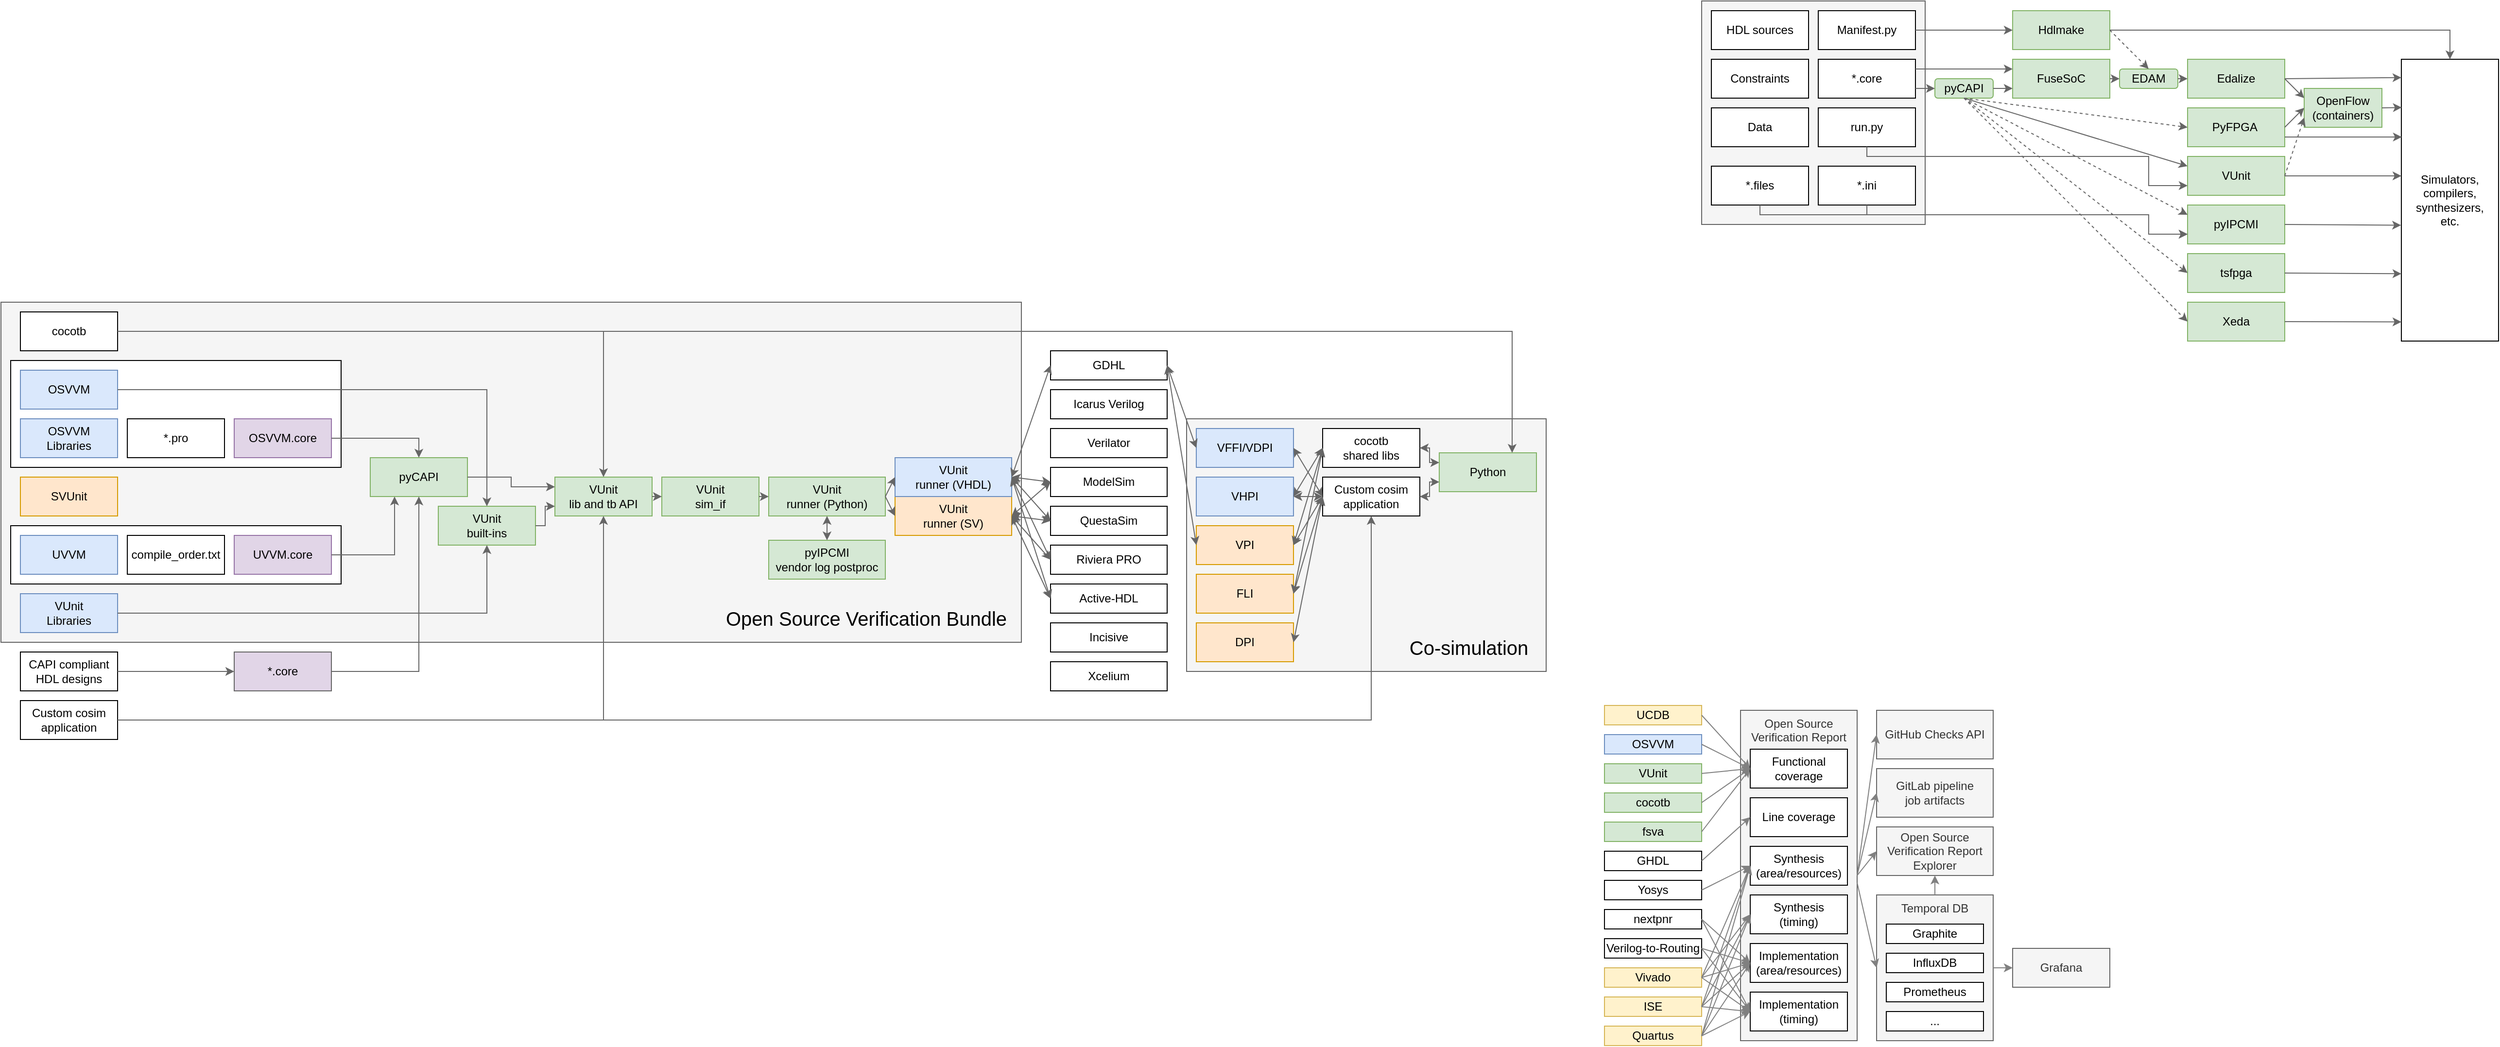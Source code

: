 <mxfile version="13.5.7" type="device"><diagram id="d2f9ASwEIC5TiRPAWjsF" name="Page-1"><mxGraphModel dx="3555" dy="2055" grid="1" gridSize="10" guides="1" tooltips="1" connect="1" arrows="1" fold="1" page="1" pageScale="1" pageWidth="3300" pageHeight="4681" math="0" shadow="0"><root><mxCell id="0"/><mxCell id="1" parent="0"/><mxCell id="IG0E6dByL6B1RZJMcGXC-5" value="" style="rounded=0;whiteSpace=wrap;html=1;fillColor=#f5f5f5;strokeColor=#666666;fontColor=#333333;" parent="1" vertex="1"><mxGeometry x="1710" y="470" width="370" height="260" as="geometry"/></mxCell><mxCell id="8mpmNhGysi4srLQqvKWt-3" value="" style="rounded=0;whiteSpace=wrap;html=1;fillColor=#f5f5f5;strokeColor=#666666;fontColor=#333333;" parent="1" vertex="1"><mxGeometry x="490" y="350" width="1050" height="350" as="geometry"/></mxCell><mxCell id="IG0E6dByL6B1RZJMcGXC-4" value="" style="rounded=0;whiteSpace=wrap;html=1;" parent="1" vertex="1"><mxGeometry x="500" y="580" width="340" height="60" as="geometry"/></mxCell><mxCell id="IG0E6dByL6B1RZJMcGXC-3" value="" style="rounded=0;whiteSpace=wrap;html=1;" parent="1" vertex="1"><mxGeometry x="500" y="410" width="340" height="110" as="geometry"/></mxCell><mxCell id="mtIA_DTUIuxuyC2sxOnX-15" value="" style="rounded=0;whiteSpace=wrap;html=1;fillColor=#f5f5f5;strokeColor=#666666;fontColor=#333333;" parent="1" vertex="1"><mxGeometry x="2240" y="40" width="230" height="230" as="geometry"/></mxCell><mxCell id="zlIwjg-5zXIZsDVePFxt-1" value="cocotb" style="rounded=0;whiteSpace=wrap;html=1;" parent="1" vertex="1"><mxGeometry x="510" y="360" width="100" height="40" as="geometry"/></mxCell><mxCell id="zlIwjg-5zXIZsDVePFxt-2" value="OSVVM&lt;br&gt;Libraries" style="rounded=0;whiteSpace=wrap;html=1;fillColor=#dae8fc;strokeColor=#6c8ebf;" parent="1" vertex="1"><mxGeometry x="510" y="470" width="100" height="40" as="geometry"/></mxCell><mxCell id="zlIwjg-5zXIZsDVePFxt-3" value="SVUnit" style="rounded=0;whiteSpace=wrap;html=1;fillColor=#ffe6cc;strokeColor=#d79b00;" parent="1" vertex="1"><mxGeometry x="510" y="530" width="100" height="40" as="geometry"/></mxCell><mxCell id="zlIwjg-5zXIZsDVePFxt-4" value="UVVM" style="rounded=0;whiteSpace=wrap;html=1;fillColor=#dae8fc;strokeColor=#6c8ebf;" parent="1" vertex="1"><mxGeometry x="510" y="590" width="100" height="40" as="geometry"/></mxCell><mxCell id="zlIwjg-5zXIZsDVePFxt-5" value="VUnit&lt;br&gt;Libraries" style="rounded=0;whiteSpace=wrap;html=1;fillColor=#dae8fc;strokeColor=#6c8ebf;" parent="1" vertex="1"><mxGeometry x="510" y="650" width="100" height="40" as="geometry"/></mxCell><mxCell id="zlIwjg-5zXIZsDVePFxt-6" value="GDHL" style="rounded=0;whiteSpace=wrap;html=1;" parent="1" vertex="1"><mxGeometry x="1570" y="400" width="120" height="30" as="geometry"/></mxCell><mxCell id="zlIwjg-5zXIZsDVePFxt-7" value="Icarus Verilog" style="rounded=0;whiteSpace=wrap;html=1;" parent="1" vertex="1"><mxGeometry x="1570" y="440" width="120" height="30" as="geometry"/></mxCell><mxCell id="zlIwjg-5zXIZsDVePFxt-8" value="Verilator" style="rounded=0;whiteSpace=wrap;html=1;" parent="1" vertex="1"><mxGeometry x="1570" y="480" width="120" height="30" as="geometry"/></mxCell><mxCell id="zlIwjg-5zXIZsDVePFxt-9" value="ModelSim" style="rounded=0;whiteSpace=wrap;html=1;" parent="1" vertex="1"><mxGeometry x="1570" y="520" width="120" height="30" as="geometry"/></mxCell><mxCell id="zlIwjg-5zXIZsDVePFxt-10" value="Riviera PRO" style="rounded=0;whiteSpace=wrap;html=1;" parent="1" vertex="1"><mxGeometry x="1570" y="600" width="120" height="30" as="geometry"/></mxCell><mxCell id="zlIwjg-5zXIZsDVePFxt-11" value="Active-HDL" style="rounded=0;whiteSpace=wrap;html=1;" parent="1" vertex="1"><mxGeometry x="1570" y="640" width="120" height="30" as="geometry"/></mxCell><mxCell id="zlIwjg-5zXIZsDVePFxt-12" value="QuestaSim" style="rounded=0;whiteSpace=wrap;html=1;" parent="1" vertex="1"><mxGeometry x="1570" y="560" width="120" height="30" as="geometry"/></mxCell><mxCell id="zlIwjg-5zXIZsDVePFxt-14" value="OSVVM.core" style="rounded=0;whiteSpace=wrap;html=1;fillColor=#e1d5e7;strokeColor=#9673a6;" parent="1" vertex="1"><mxGeometry x="730" y="470" width="100" height="40" as="geometry"/></mxCell><mxCell id="zlIwjg-5zXIZsDVePFxt-16" value="UVVM.core" style="rounded=0;whiteSpace=wrap;html=1;fillColor=#e1d5e7;strokeColor=#9673a6;" parent="1" vertex="1"><mxGeometry x="730" y="590" width="100" height="40" as="geometry"/></mxCell><mxCell id="zlIwjg-5zXIZsDVePFxt-18" value="pyCAPI" style="rounded=0;whiteSpace=wrap;html=1;fillColor=#d5e8d4;strokeColor=#82b366;" parent="1" vertex="1"><mxGeometry x="870" y="510" width="100" height="40" as="geometry"/></mxCell><mxCell id="zlIwjg-5zXIZsDVePFxt-19" value="VUnit&lt;br&gt;sim_if" style="rounded=0;whiteSpace=wrap;html=1;fillColor=#d5e8d4;strokeColor=#82b366;" parent="1" vertex="1"><mxGeometry x="1170" y="530" width="100" height="40" as="geometry"/></mxCell><mxCell id="zlIwjg-5zXIZsDVePFxt-20" value="*.pro" style="rounded=0;whiteSpace=wrap;html=1;" parent="1" vertex="1"><mxGeometry x="620" y="470" width="100" height="40" as="geometry"/></mxCell><mxCell id="zlIwjg-5zXIZsDVePFxt-21" value="compile_order.txt" style="rounded=0;whiteSpace=wrap;html=1;" parent="1" vertex="1"><mxGeometry x="620" y="590" width="100" height="40" as="geometry"/></mxCell><mxCell id="zlIwjg-5zXIZsDVePFxt-22" value="OSVVM" style="rounded=0;whiteSpace=wrap;html=1;fillColor=#dae8fc;strokeColor=#6c8ebf;" parent="1" vertex="1"><mxGeometry x="510" y="420" width="100" height="40" as="geometry"/></mxCell><mxCell id="zlIwjg-5zXIZsDVePFxt-23" value="VUnit&lt;br&gt;runner (Python)" style="rounded=0;whiteSpace=wrap;html=1;fillColor=#d5e8d4;strokeColor=#82b366;" parent="1" vertex="1"><mxGeometry x="1280" y="530" width="120" height="40" as="geometry"/></mxCell><mxCell id="zlIwjg-5zXIZsDVePFxt-27" value="Incisive" style="rounded=0;whiteSpace=wrap;html=1;" parent="1" vertex="1"><mxGeometry x="1570" y="680" width="120" height="30" as="geometry"/></mxCell><mxCell id="zlIwjg-5zXIZsDVePFxt-28" value="Xcelium" style="rounded=0;whiteSpace=wrap;html=1;" parent="1" vertex="1"><mxGeometry x="1570" y="720" width="120" height="30" as="geometry"/></mxCell><mxCell id="zlIwjg-5zXIZsDVePFxt-29" value="VUnit&lt;br&gt;built-ins" style="rounded=0;whiteSpace=wrap;html=1;fillColor=#d5e8d4;strokeColor=#82b366;" parent="1" vertex="1"><mxGeometry x="940" y="560" width="100" height="40" as="geometry"/></mxCell><mxCell id="zlIwjg-5zXIZsDVePFxt-30" value="" style="endArrow=classic;html=1;exitX=1;exitY=0.5;exitDx=0;exitDy=0;edgeStyle=orthogonalEdgeStyle;entryX=0.5;entryY=0;entryDx=0;entryDy=0;rounded=0;strokeColor=#666666;" parent="1" source="zlIwjg-5zXIZsDVePFxt-22" target="zlIwjg-5zXIZsDVePFxt-29" edge="1"><mxGeometry width="50" height="50" relative="1" as="geometry"><mxPoint x="960" y="590" as="sourcePoint"/><mxPoint x="1010" y="540" as="targetPoint"/></mxGeometry></mxCell><mxCell id="zlIwjg-5zXIZsDVePFxt-31" value="" style="endArrow=classic;html=1;exitX=1;exitY=0.5;exitDx=0;exitDy=0;edgeStyle=orthogonalEdgeStyle;entryX=0.5;entryY=0;entryDx=0;entryDy=0;rounded=0;strokeColor=#666666;" parent="1" source="zlIwjg-5zXIZsDVePFxt-1" target="zlIwjg-5zXIZsDVePFxt-34" edge="1"><mxGeometry width="50" height="50" relative="1" as="geometry"><mxPoint x="620" y="460" as="sourcePoint"/><mxPoint x="1010" y="540" as="targetPoint"/></mxGeometry></mxCell><mxCell id="zlIwjg-5zXIZsDVePFxt-32" value="" style="endArrow=classic;html=1;exitX=1;exitY=0.5;exitDx=0;exitDy=0;edgeStyle=orthogonalEdgeStyle;entryX=0.5;entryY=0;entryDx=0;entryDy=0;rounded=0;strokeColor=#666666;" parent="1" source="zlIwjg-5zXIZsDVePFxt-14" target="zlIwjg-5zXIZsDVePFxt-18" edge="1"><mxGeometry width="50" height="50" relative="1" as="geometry"><mxPoint x="620" y="410" as="sourcePoint"/><mxPoint x="1010" y="540" as="targetPoint"/></mxGeometry></mxCell><mxCell id="zlIwjg-5zXIZsDVePFxt-33" value="" style="endArrow=classic;html=1;exitX=1;exitY=0.5;exitDx=0;exitDy=0;edgeStyle=orthogonalEdgeStyle;entryX=0.25;entryY=1;entryDx=0;entryDy=0;rounded=0;strokeColor=#666666;" parent="1" source="zlIwjg-5zXIZsDVePFxt-16" target="zlIwjg-5zXIZsDVePFxt-18" edge="1"><mxGeometry width="50" height="50" relative="1" as="geometry"><mxPoint x="840" y="510" as="sourcePoint"/><mxPoint x="900" y="540" as="targetPoint"/></mxGeometry></mxCell><mxCell id="zlIwjg-5zXIZsDVePFxt-34" value="VUnit&lt;br&gt;lib and tb API" style="rounded=0;whiteSpace=wrap;html=1;fillColor=#d5e8d4;strokeColor=#82b366;" parent="1" vertex="1"><mxGeometry x="1060" y="530" width="100" height="40" as="geometry"/></mxCell><mxCell id="zlIwjg-5zXIZsDVePFxt-35" value="" style="endArrow=classic;html=1;edgeStyle=orthogonalEdgeStyle;entryX=0.5;entryY=1;entryDx=0;entryDy=0;rounded=0;strokeColor=#666666;" parent="1" source="zlIwjg-5zXIZsDVePFxt-5" target="zlIwjg-5zXIZsDVePFxt-29" edge="1"><mxGeometry width="50" height="50" relative="1" as="geometry"><mxPoint x="620" y="460" as="sourcePoint"/><mxPoint x="1010" y="540" as="targetPoint"/></mxGeometry></mxCell><mxCell id="zlIwjg-5zXIZsDVePFxt-36" value="" style="endArrow=classic;html=1;exitX=1;exitY=0.5;exitDx=0;exitDy=0;edgeStyle=orthogonalEdgeStyle;entryX=0;entryY=0.25;entryDx=0;entryDy=0;rounded=0;strokeColor=#666666;" parent="1" source="zlIwjg-5zXIZsDVePFxt-18" target="zlIwjg-5zXIZsDVePFxt-34" edge="1"><mxGeometry width="50" height="50" relative="1" as="geometry"><mxPoint x="840" y="610" as="sourcePoint"/><mxPoint x="930" y="560" as="targetPoint"/></mxGeometry></mxCell><mxCell id="zlIwjg-5zXIZsDVePFxt-37" value="" style="endArrow=classic;html=1;exitX=1;exitY=0.5;exitDx=0;exitDy=0;edgeStyle=orthogonalEdgeStyle;entryX=0;entryY=0.75;entryDx=0;entryDy=0;rounded=0;strokeColor=#666666;" parent="1" source="zlIwjg-5zXIZsDVePFxt-29" target="zlIwjg-5zXIZsDVePFxt-34" edge="1"><mxGeometry width="50" height="50" relative="1" as="geometry"><mxPoint x="980" y="540" as="sourcePoint"/><mxPoint x="1070" y="550" as="targetPoint"/></mxGeometry></mxCell><mxCell id="zlIwjg-5zXIZsDVePFxt-38" value="" style="endArrow=classic;html=1;entryX=0;entryY=0.5;entryDx=0;entryDy=0;exitX=1;exitY=0.5;exitDx=0;exitDy=0;strokeColor=#666666;" parent="1" source="zlIwjg-5zXIZsDVePFxt-34" target="zlIwjg-5zXIZsDVePFxt-19" edge="1"><mxGeometry width="50" height="50" relative="1" as="geometry"><mxPoint x="1040" y="370" as="sourcePoint"/><mxPoint x="1090" y="320" as="targetPoint"/></mxGeometry></mxCell><mxCell id="zlIwjg-5zXIZsDVePFxt-39" value="" style="endArrow=classic;html=1;entryX=0;entryY=0.5;entryDx=0;entryDy=0;exitX=1;exitY=0.5;exitDx=0;exitDy=0;strokeColor=#666666;" parent="1" source="zlIwjg-5zXIZsDVePFxt-19" target="zlIwjg-5zXIZsDVePFxt-23" edge="1"><mxGeometry width="50" height="50" relative="1" as="geometry"><mxPoint x="1260" y="480" as="sourcePoint"/><mxPoint x="1180" y="560" as="targetPoint"/></mxGeometry></mxCell><mxCell id="zlIwjg-5zXIZsDVePFxt-40" value="VUnit&lt;br&gt;runner (SV)" style="rounded=0;whiteSpace=wrap;html=1;fillColor=#ffe6cc;strokeColor=#d79b00;" parent="1" vertex="1"><mxGeometry x="1410" y="550" width="120" height="40" as="geometry"/></mxCell><mxCell id="zlIwjg-5zXIZsDVePFxt-41" value="VUnit&lt;br&gt;runner (VHDL)" style="rounded=0;whiteSpace=wrap;html=1;fillColor=#dae8fc;strokeColor=#6c8ebf;" parent="1" vertex="1"><mxGeometry x="1410" y="510" width="120" height="40" as="geometry"/></mxCell><mxCell id="zlIwjg-5zXIZsDVePFxt-42" value="" style="endArrow=classic;html=1;entryX=0;entryY=0.5;entryDx=0;entryDy=0;exitX=1;exitY=0.5;exitDx=0;exitDy=0;strokeColor=#666666;" parent="1" source="zlIwjg-5zXIZsDVePFxt-23" target="zlIwjg-5zXIZsDVePFxt-41" edge="1"><mxGeometry width="50" height="50" relative="1" as="geometry"><mxPoint x="1280" y="560" as="sourcePoint"/><mxPoint x="1290" y="560" as="targetPoint"/></mxGeometry></mxCell><mxCell id="zlIwjg-5zXIZsDVePFxt-43" value="" style="endArrow=classic;html=1;entryX=0;entryY=0.5;entryDx=0;entryDy=0;exitX=1;exitY=0.5;exitDx=0;exitDy=0;strokeColor=#666666;" parent="1" source="zlIwjg-5zXIZsDVePFxt-23" target="zlIwjg-5zXIZsDVePFxt-40" edge="1"><mxGeometry width="50" height="50" relative="1" as="geometry"><mxPoint x="1410" y="560" as="sourcePoint"/><mxPoint x="1420" y="540" as="targetPoint"/></mxGeometry></mxCell><mxCell id="zlIwjg-5zXIZsDVePFxt-44" value="" style="endArrow=classic;html=1;entryX=0;entryY=0.5;entryDx=0;entryDy=0;exitX=1;exitY=0.5;exitDx=0;exitDy=0;startArrow=classic;startFill=1;endFill=1;strokeColor=#666666;" parent="1" source="zlIwjg-5zXIZsDVePFxt-41" target="zlIwjg-5zXIZsDVePFxt-6" edge="1"><mxGeometry width="50" height="50" relative="1" as="geometry"><mxPoint x="1410" y="560" as="sourcePoint"/><mxPoint x="1420" y="540" as="targetPoint"/></mxGeometry></mxCell><mxCell id="zlIwjg-5zXIZsDVePFxt-45" value="" style="endArrow=classic;html=1;entryX=0;entryY=0.5;entryDx=0;entryDy=0;exitX=1;exitY=0.5;exitDx=0;exitDy=0;startArrow=classic;startFill=1;endFill=1;strokeColor=#666666;" parent="1" source="zlIwjg-5zXIZsDVePFxt-41" target="zlIwjg-5zXIZsDVePFxt-9" edge="1"><mxGeometry width="50" height="50" relative="1" as="geometry"><mxPoint x="1540" y="540" as="sourcePoint"/><mxPoint x="1580" y="400" as="targetPoint"/></mxGeometry></mxCell><mxCell id="zlIwjg-5zXIZsDVePFxt-46" value="" style="endArrow=classic;html=1;entryX=0;entryY=0.5;entryDx=0;entryDy=0;exitX=1;exitY=0.5;exitDx=0;exitDy=0;startArrow=classic;startFill=1;endFill=1;strokeColor=#666666;" parent="1" source="zlIwjg-5zXIZsDVePFxt-40" target="zlIwjg-5zXIZsDVePFxt-9" edge="1"><mxGeometry width="50" height="50" relative="1" as="geometry"><mxPoint x="1540" y="540" as="sourcePoint"/><mxPoint x="1580" y="520" as="targetPoint"/></mxGeometry></mxCell><mxCell id="zlIwjg-5zXIZsDVePFxt-47" value="" style="endArrow=classic;html=1;entryX=0;entryY=0.5;entryDx=0;entryDy=0;exitX=1;exitY=0.5;exitDx=0;exitDy=0;startArrow=classic;startFill=1;endFill=1;strokeColor=#666666;" parent="1" source="zlIwjg-5zXIZsDVePFxt-40" target="zlIwjg-5zXIZsDVePFxt-12" edge="1"><mxGeometry width="50" height="50" relative="1" as="geometry"><mxPoint x="1540" y="580" as="sourcePoint"/><mxPoint x="1580" y="520" as="targetPoint"/></mxGeometry></mxCell><mxCell id="zlIwjg-5zXIZsDVePFxt-48" value="" style="endArrow=classic;html=1;entryX=0;entryY=0.5;entryDx=0;entryDy=0;exitX=1;exitY=0.5;exitDx=0;exitDy=0;startArrow=classic;startFill=1;endFill=1;strokeColor=#666666;" parent="1" source="zlIwjg-5zXIZsDVePFxt-40" target="zlIwjg-5zXIZsDVePFxt-10" edge="1"><mxGeometry width="50" height="50" relative="1" as="geometry"><mxPoint x="1540" y="580" as="sourcePoint"/><mxPoint x="1580" y="560" as="targetPoint"/></mxGeometry></mxCell><mxCell id="zlIwjg-5zXIZsDVePFxt-49" value="" style="endArrow=classic;html=1;entryX=0;entryY=0.5;entryDx=0;entryDy=0;exitX=1;exitY=0.5;exitDx=0;exitDy=0;startArrow=classic;startFill=1;endFill=1;strokeColor=#666666;" parent="1" source="zlIwjg-5zXIZsDVePFxt-41" target="zlIwjg-5zXIZsDVePFxt-12" edge="1"><mxGeometry width="50" height="50" relative="1" as="geometry"><mxPoint x="1540" y="580" as="sourcePoint"/><mxPoint x="1580" y="600" as="targetPoint"/></mxGeometry></mxCell><mxCell id="zlIwjg-5zXIZsDVePFxt-50" value="" style="endArrow=classic;html=1;entryX=0;entryY=0.5;entryDx=0;entryDy=0;exitX=1;exitY=0.5;exitDx=0;exitDy=0;startArrow=classic;startFill=1;endFill=1;strokeColor=#666666;" parent="1" source="zlIwjg-5zXIZsDVePFxt-41" target="zlIwjg-5zXIZsDVePFxt-10" edge="1"><mxGeometry width="50" height="50" relative="1" as="geometry"><mxPoint x="1540" y="540" as="sourcePoint"/><mxPoint x="1580" y="560" as="targetPoint"/></mxGeometry></mxCell><mxCell id="zlIwjg-5zXIZsDVePFxt-51" value="" style="endArrow=classic;html=1;entryX=0;entryY=0.5;entryDx=0;entryDy=0;exitX=1;exitY=0.5;exitDx=0;exitDy=0;startArrow=classic;startFill=1;endFill=1;strokeColor=#666666;" parent="1" source="zlIwjg-5zXIZsDVePFxt-41" target="zlIwjg-5zXIZsDVePFxt-11" edge="1"><mxGeometry width="50" height="50" relative="1" as="geometry"><mxPoint x="1540" y="540" as="sourcePoint"/><mxPoint x="1580" y="600" as="targetPoint"/></mxGeometry></mxCell><mxCell id="zlIwjg-5zXIZsDVePFxt-52" value="" style="endArrow=classic;html=1;entryX=0;entryY=0.5;entryDx=0;entryDy=0;startArrow=classic;startFill=1;endFill=1;strokeColor=#666666;" parent="1" target="zlIwjg-5zXIZsDVePFxt-11" edge="1"><mxGeometry width="50" height="50" relative="1" as="geometry"><mxPoint x="1530" y="570" as="sourcePoint"/><mxPoint x="1580" y="640" as="targetPoint"/></mxGeometry></mxCell><mxCell id="8mpmNhGysi4srLQqvKWt-1" value="CAPI compliant&lt;br&gt;HDL designs" style="rounded=0;whiteSpace=wrap;html=1;" parent="1" vertex="1"><mxGeometry x="510" y="710" width="100" height="40" as="geometry"/></mxCell><mxCell id="8mpmNhGysi4srLQqvKWt-2" value="*.core" style="rounded=0;whiteSpace=wrap;html=1;fillColor=#e1d5e7;strokeColor=#666666;" parent="1" vertex="1"><mxGeometry x="730" y="710" width="100" height="40" as="geometry"/></mxCell><mxCell id="8mpmNhGysi4srLQqvKWt-4" value="" style="endArrow=classic;html=1;exitX=1;exitY=0.5;exitDx=0;exitDy=0;edgeStyle=orthogonalEdgeStyle;entryX=0.5;entryY=1;entryDx=0;entryDy=0;rounded=0;strokeColor=#666666;" parent="1" source="8mpmNhGysi4srLQqvKWt-2" target="zlIwjg-5zXIZsDVePFxt-18" edge="1"><mxGeometry width="50" height="50" relative="1" as="geometry"><mxPoint x="840" y="610" as="sourcePoint"/><mxPoint x="905" y="560" as="targetPoint"/></mxGeometry></mxCell><mxCell id="8mpmNhGysi4srLQqvKWt-5" value="" style="endArrow=classic;html=1;fontColor=#000000;exitX=1;exitY=0.5;exitDx=0;exitDy=0;entryX=0;entryY=0.5;entryDx=0;entryDy=0;strokeColor=#666666;" parent="1" source="8mpmNhGysi4srLQqvKWt-1" target="8mpmNhGysi4srLQqvKWt-2" edge="1"><mxGeometry width="50" height="50" relative="1" as="geometry"><mxPoint x="1080" y="610" as="sourcePoint"/><mxPoint x="1130" y="560" as="targetPoint"/></mxGeometry></mxCell><mxCell id="8mpmNhGysi4srLQqvKWt-6" value="VPI" style="rounded=0;whiteSpace=wrap;html=1;fillColor=#ffe6cc;strokeColor=#d79b00;" parent="1" vertex="1"><mxGeometry x="1720" y="580" width="100" height="40" as="geometry"/></mxCell><mxCell id="8mpmNhGysi4srLQqvKWt-7" value="VHPI" style="rounded=0;whiteSpace=wrap;html=1;fillColor=#dae8fc;strokeColor=#6c8ebf;" parent="1" vertex="1"><mxGeometry x="1720" y="530" width="100" height="40" as="geometry"/></mxCell><mxCell id="8mpmNhGysi4srLQqvKWt-8" value="VFFI/VDPI" style="rounded=0;whiteSpace=wrap;html=1;fillColor=#dae8fc;strokeColor=#6c8ebf;" parent="1" vertex="1"><mxGeometry x="1720" y="480" width="100" height="40" as="geometry"/></mxCell><mxCell id="8mpmNhGysi4srLQqvKWt-9" value="FLI" style="rounded=0;whiteSpace=wrap;html=1;fillColor=#ffe6cc;strokeColor=#d79b00;" parent="1" vertex="1"><mxGeometry x="1720" y="630" width="100" height="40" as="geometry"/></mxCell><mxCell id="8mpmNhGysi4srLQqvKWt-10" value="Python" style="rounded=0;whiteSpace=wrap;html=1;fillColor=#d5e8d4;strokeColor=#82b366;" parent="1" vertex="1"><mxGeometry x="1970" y="505" width="100" height="40" as="geometry"/></mxCell><mxCell id="8mpmNhGysi4srLQqvKWt-11" value="Custom cosim&lt;br&gt;application" style="rounded=0;whiteSpace=wrap;html=1;" parent="1" vertex="1"><mxGeometry x="1850" y="530" width="100" height="40" as="geometry"/></mxCell><mxCell id="8mpmNhGysi4srLQqvKWt-12" value="" style="endArrow=classic;html=1;entryX=1;entryY=0.5;entryDx=0;entryDy=0;exitX=0;exitY=0.5;exitDx=0;exitDy=0;startArrow=classic;startFill=1;endFill=1;strokeColor=#666666;" parent="1" source="8mpmNhGysi4srLQqvKWt-6" target="zlIwjg-5zXIZsDVePFxt-6" edge="1"><mxGeometry width="50" height="50" relative="1" as="geometry"><mxPoint x="1540" y="565.0" as="sourcePoint"/><mxPoint x="1580" y="425.0" as="targetPoint"/></mxGeometry></mxCell><mxCell id="8mpmNhGysi4srLQqvKWt-13" value="" style="endArrow=classic;html=1;entryX=1;entryY=0.5;entryDx=0;entryDy=0;exitX=0;exitY=0.5;exitDx=0;exitDy=0;startArrow=classic;startFill=1;endFill=1;strokeColor=#666666;" parent="1" source="8mpmNhGysi4srLQqvKWt-8" target="zlIwjg-5zXIZsDVePFxt-6" edge="1"><mxGeometry width="50" height="50" relative="1" as="geometry"><mxPoint x="1740" y="510.0" as="sourcePoint"/><mxPoint x="1700" y="425.0" as="targetPoint"/></mxGeometry></mxCell><mxCell id="8mpmNhGysi4srLQqvKWt-14" value="" style="endArrow=classic;html=1;entryX=1;entryY=0.5;entryDx=0;entryDy=0;exitX=0;exitY=0.5;exitDx=0;exitDy=0;startArrow=classic;startFill=1;endFill=1;strokeColor=#666666;" parent="1" source="8mpmNhGysi4srLQqvKWt-11" target="8mpmNhGysi4srLQqvKWt-6" edge="1"><mxGeometry width="50" height="50" relative="1" as="geometry"><mxPoint x="1730.0" y="510" as="sourcePoint"/><mxPoint x="1690.0" y="425" as="targetPoint"/></mxGeometry></mxCell><mxCell id="8mpmNhGysi4srLQqvKWt-15" value="cocotb&lt;br&gt;shared libs" style="rounded=0;whiteSpace=wrap;html=1;" parent="1" vertex="1"><mxGeometry x="1850" y="480" width="100" height="40" as="geometry"/></mxCell><mxCell id="8mpmNhGysi4srLQqvKWt-16" value="" style="endArrow=classic;html=1;entryX=1;entryY=0.5;entryDx=0;entryDy=0;exitX=0;exitY=0.5;exitDx=0;exitDy=0;startArrow=classic;startFill=1;endFill=1;strokeColor=#666666;" parent="1" source="8mpmNhGysi4srLQqvKWt-15" target="8mpmNhGysi4srLQqvKWt-6" edge="1"><mxGeometry width="50" height="50" relative="1" as="geometry"><mxPoint x="1860.0" y="585" as="sourcePoint"/><mxPoint x="1830.0" y="510" as="targetPoint"/></mxGeometry></mxCell><mxCell id="8mpmNhGysi4srLQqvKWt-17" value="" style="endArrow=classic;html=1;entryX=1;entryY=0.5;entryDx=0;entryDy=0;startArrow=classic;startFill=1;endFill=1;rounded=0;exitX=0;exitY=0.25;exitDx=0;exitDy=0;edgeStyle=orthogonalEdgeStyle;strokeColor=#666666;" parent="1" source="8mpmNhGysi4srLQqvKWt-10" target="8mpmNhGysi4srLQqvKWt-15" edge="1"><mxGeometry width="50" height="50" relative="1" as="geometry"><mxPoint x="1980" y="610" as="sourcePoint"/><mxPoint x="1830.0" y="510" as="targetPoint"/><Array as="points"><mxPoint x="1960" y="515"/><mxPoint x="1960" y="500"/></Array></mxGeometry></mxCell><mxCell id="8mpmNhGysi4srLQqvKWt-18" value="" style="endArrow=classic;html=1;entryX=1;entryY=0.5;entryDx=0;entryDy=0;startArrow=classic;startFill=1;endFill=1;edgeStyle=orthogonalEdgeStyle;rounded=0;exitX=0;exitY=0.75;exitDx=0;exitDy=0;strokeColor=#666666;" parent="1" source="8mpmNhGysi4srLQqvKWt-10" target="8mpmNhGysi4srLQqvKWt-11" edge="1"><mxGeometry width="50" height="50" relative="1" as="geometry"><mxPoint x="2010" y="780" as="sourcePoint"/><mxPoint x="1910.0" y="485" as="targetPoint"/><Array as="points"><mxPoint x="1960" y="535"/><mxPoint x="1960" y="550"/></Array></mxGeometry></mxCell><mxCell id="8mpmNhGysi4srLQqvKWt-19" value="" style="endArrow=classic;html=1;entryX=1;entryY=0.5;entryDx=0;entryDy=0;exitX=0;exitY=0.5;exitDx=0;exitDy=0;startArrow=classic;startFill=1;endFill=1;strokeColor=#666666;" parent="1" source="8mpmNhGysi4srLQqvKWt-15" target="8mpmNhGysi4srLQqvKWt-7" edge="1"><mxGeometry width="50" height="50" relative="1" as="geometry"><mxPoint x="1860.0" y="510" as="sourcePoint"/><mxPoint x="1830.0" y="510" as="targetPoint"/></mxGeometry></mxCell><mxCell id="8mpmNhGysi4srLQqvKWt-20" value="" style="endArrow=classic;html=1;entryX=1;entryY=0.5;entryDx=0;entryDy=0;exitX=0;exitY=0.5;exitDx=0;exitDy=0;startArrow=classic;startFill=1;endFill=1;strokeColor=#666666;" parent="1" source="8mpmNhGysi4srLQqvKWt-15" target="8mpmNhGysi4srLQqvKWt-9" edge="1"><mxGeometry width="50" height="50" relative="1" as="geometry"><mxPoint x="1860.0" y="510" as="sourcePoint"/><mxPoint x="1830.0" y="560" as="targetPoint"/></mxGeometry></mxCell><mxCell id="8mpmNhGysi4srLQqvKWt-21" value="" style="endArrow=classic;html=1;entryX=1;entryY=0.5;entryDx=0;entryDy=0;startArrow=classic;startFill=1;endFill=1;exitX=0;exitY=0.5;exitDx=0;exitDy=0;strokeColor=#666666;" parent="1" source="8mpmNhGysi4srLQqvKWt-11" target="8mpmNhGysi4srLQqvKWt-7" edge="1"><mxGeometry width="50" height="50" relative="1" as="geometry"><mxPoint x="1850" y="575" as="sourcePoint"/><mxPoint x="1830.0" y="660" as="targetPoint"/></mxGeometry></mxCell><mxCell id="8mpmNhGysi4srLQqvKWt-22" value="" style="endArrow=classic;html=1;entryX=1;entryY=0.5;entryDx=0;entryDy=0;startArrow=classic;startFill=1;endFill=1;exitX=0;exitY=0.5;exitDx=0;exitDy=0;strokeColor=#666666;" parent="1" source="8mpmNhGysi4srLQqvKWt-11" target="8mpmNhGysi4srLQqvKWt-8" edge="1"><mxGeometry width="50" height="50" relative="1" as="geometry"><mxPoint x="1850" y="575" as="sourcePoint"/><mxPoint x="1830.0" y="560" as="targetPoint"/></mxGeometry></mxCell><mxCell id="8mpmNhGysi4srLQqvKWt-23" value="" style="endArrow=classic;html=1;entryX=1;entryY=0.5;entryDx=0;entryDy=0;startArrow=classic;startFill=1;endFill=1;exitX=0;exitY=0.5;exitDx=0;exitDy=0;strokeColor=#666666;" parent="1" source="8mpmNhGysi4srLQqvKWt-11" target="8mpmNhGysi4srLQqvKWt-9" edge="1"><mxGeometry width="50" height="50" relative="1" as="geometry"><mxPoint x="1860.0" y="585" as="sourcePoint"/><mxPoint x="1830.0" y="610" as="targetPoint"/></mxGeometry></mxCell><mxCell id="mtIA_DTUIuxuyC2sxOnX-1" value="FuseSoC" style="rounded=0;whiteSpace=wrap;html=1;fillColor=#d5e8d4;strokeColor=#82b366;" parent="1" vertex="1"><mxGeometry x="2560" y="100" width="100" height="40" as="geometry"/></mxCell><mxCell id="mtIA_DTUIuxuyC2sxOnX-2" value="pyCAPI" style="rounded=1;whiteSpace=wrap;html=1;fillColor=#d5e8d4;strokeColor=#82b366;" parent="1" vertex="1"><mxGeometry x="2480" y="120" width="60" height="20" as="geometry"/></mxCell><mxCell id="mtIA_DTUIuxuyC2sxOnX-3" value="*.core" style="rounded=0;whiteSpace=wrap;html=1;" parent="1" vertex="1"><mxGeometry x="2360" y="100" width="100" height="40" as="geometry"/></mxCell><mxCell id="mtIA_DTUIuxuyC2sxOnX-4" value="HDL sources" style="rounded=0;whiteSpace=wrap;html=1;" parent="1" vertex="1"><mxGeometry x="2250" y="50" width="100" height="40" as="geometry"/></mxCell><mxCell id="mtIA_DTUIuxuyC2sxOnX-5" value="Constraints" style="rounded=0;whiteSpace=wrap;html=1;" parent="1" vertex="1"><mxGeometry x="2250" y="100" width="100" height="40" as="geometry"/></mxCell><mxCell id="mtIA_DTUIuxuyC2sxOnX-6" value="Data" style="rounded=0;whiteSpace=wrap;html=1;" parent="1" vertex="1"><mxGeometry x="2250" y="150" width="100" height="40" as="geometry"/></mxCell><mxCell id="mtIA_DTUIuxuyC2sxOnX-7" value="Xeda" style="rounded=0;whiteSpace=wrap;html=1;fillColor=#d5e8d4;strokeColor=#82b366;" parent="1" vertex="1"><mxGeometry x="2740" y="350" width="100" height="40" as="geometry"/></mxCell><mxCell id="mtIA_DTUIuxuyC2sxOnX-8" value="tsfpga" style="rounded=0;whiteSpace=wrap;html=1;fillColor=#d5e8d4;strokeColor=#82b366;" parent="1" vertex="1"><mxGeometry x="2740" y="300" width="100" height="40" as="geometry"/></mxCell><mxCell id="mtIA_DTUIuxuyC2sxOnX-9" value="&amp;nbsp; &amp;nbsp; &amp;nbsp; &amp;nbsp;PyFPGA" style="rounded=0;whiteSpace=wrap;html=1;fillColor=#d5e8d4;strokeColor=#82b366;align=left;" parent="1" vertex="1"><mxGeometry x="2740" y="150" width="100" height="40" as="geometry"/></mxCell><mxCell id="mtIA_DTUIuxuyC2sxOnX-10" value="VUnit" style="rounded=0;whiteSpace=wrap;html=1;fillColor=#d5e8d4;strokeColor=#82b366;" parent="1" vertex="1"><mxGeometry x="2740" y="200" width="100" height="40" as="geometry"/></mxCell><mxCell id="mtIA_DTUIuxuyC2sxOnX-11" value="EDAM" style="rounded=1;whiteSpace=wrap;html=1;fillColor=#d5e8d4;strokeColor=#82b366;" parent="1" vertex="1"><mxGeometry x="2670" y="110" width="60" height="20" as="geometry"/></mxCell><mxCell id="mtIA_DTUIuxuyC2sxOnX-12" value="Edalize" style="rounded=0;whiteSpace=wrap;html=1;fillColor=#d5e8d4;strokeColor=#82b366;" parent="1" vertex="1"><mxGeometry x="2740" y="100" width="100" height="40" as="geometry"/></mxCell><mxCell id="mtIA_DTUIuxuyC2sxOnX-13" value="Simulators,&lt;br&gt;compilers,&lt;br&gt;synthesizers,&lt;br&gt;etc." style="rounded=0;whiteSpace=wrap;html=1;" parent="1" vertex="1"><mxGeometry x="2960" y="100" width="100" height="290" as="geometry"/></mxCell><mxCell id="mtIA_DTUIuxuyC2sxOnX-16" value="" style="endArrow=classic;html=1;entryX=0;entryY=0.414;entryDx=0;entryDy=0;exitX=1;exitY=0.5;exitDx=0;exitDy=0;entryPerimeter=0;strokeColor=#666666;" parent="1" source="mtIA_DTUIuxuyC2sxOnX-10" target="mtIA_DTUIuxuyC2sxOnX-13" edge="1"><mxGeometry width="50" height="50" relative="1" as="geometry"><mxPoint x="2610" y="180" as="sourcePoint"/><mxPoint x="2660" y="130" as="targetPoint"/></mxGeometry></mxCell><mxCell id="mtIA_DTUIuxuyC2sxOnX-17" value="" style="endArrow=classic;html=1;exitX=1;exitY=0.75;exitDx=0;exitDy=0;entryX=0.004;entryY=0.276;entryDx=0;entryDy=0;entryPerimeter=0;strokeColor=#666666;" parent="1" source="mtIA_DTUIuxuyC2sxOnX-9" target="mtIA_DTUIuxuyC2sxOnX-13" edge="1"><mxGeometry width="50" height="50" relative="1" as="geometry"><mxPoint x="2730" y="10" as="sourcePoint"/><mxPoint x="2950" y="200" as="targetPoint"/></mxGeometry></mxCell><mxCell id="mtIA_DTUIuxuyC2sxOnX-18" value="" style="endArrow=classic;html=1;exitX=1;exitY=0.5;exitDx=0;exitDy=0;entryX=0;entryY=0.761;entryDx=0;entryDy=0;entryPerimeter=0;strokeColor=#666666;" parent="1" source="mtIA_DTUIuxuyC2sxOnX-8" target="mtIA_DTUIuxuyC2sxOnX-13" edge="1"><mxGeometry width="50" height="50" relative="1" as="geometry"><mxPoint x="2730" y="60" as="sourcePoint"/><mxPoint x="2950" y="310" as="targetPoint"/></mxGeometry></mxCell><mxCell id="mtIA_DTUIuxuyC2sxOnX-19" value="" style="endArrow=classic;html=1;exitX=1;exitY=0.5;exitDx=0;exitDy=0;entryX=0;entryY=0.932;entryDx=0;entryDy=0;entryPerimeter=0;strokeColor=#666666;" parent="1" source="mtIA_DTUIuxuyC2sxOnX-7" target="mtIA_DTUIuxuyC2sxOnX-13" edge="1"><mxGeometry width="50" height="50" relative="1" as="geometry"><mxPoint x="2730" y="110" as="sourcePoint"/><mxPoint x="2950" y="350" as="targetPoint"/></mxGeometry></mxCell><mxCell id="mtIA_DTUIuxuyC2sxOnX-20" value="" style="endArrow=classic;html=1;exitX=1;exitY=0.5;exitDx=0;exitDy=0;entryX=0;entryY=0.065;entryDx=0;entryDy=0;entryPerimeter=0;strokeColor=#666666;" parent="1" source="mtIA_DTUIuxuyC2sxOnX-12" target="mtIA_DTUIuxuyC2sxOnX-13" edge="1"><mxGeometry width="50" height="50" relative="1" as="geometry"><mxPoint x="2730" y="160" as="sourcePoint"/><mxPoint x="2920" y="110" as="targetPoint"/></mxGeometry></mxCell><mxCell id="mtIA_DTUIuxuyC2sxOnX-21" value="" style="endArrow=classic;html=1;exitX=1;exitY=0.5;exitDx=0;exitDy=0;entryX=0;entryY=0.5;entryDx=0;entryDy=0;strokeColor=#666666;" parent="1" source="mtIA_DTUIuxuyC2sxOnX-11" target="mtIA_DTUIuxuyC2sxOnX-12" edge="1"><mxGeometry width="50" height="50" relative="1" as="geometry"><mxPoint x="2850" y="210" as="sourcePoint"/><mxPoint x="2870" y="110" as="targetPoint"/></mxGeometry></mxCell><mxCell id="mtIA_DTUIuxuyC2sxOnX-22" value="" style="endArrow=classic;html=1;exitX=1;exitY=0.5;exitDx=0;exitDy=0;entryX=0;entryY=0.5;entryDx=0;entryDy=0;strokeColor=#666666;" parent="1" source="mtIA_DTUIuxuyC2sxOnX-1" target="mtIA_DTUIuxuyC2sxOnX-11" edge="1"><mxGeometry width="50" height="50" relative="1" as="geometry"><mxPoint x="2730" y="210" as="sourcePoint"/><mxPoint x="2590" y="280" as="targetPoint"/></mxGeometry></mxCell><mxCell id="mtIA_DTUIuxuyC2sxOnX-23" value="" style="endArrow=classic;html=1;exitX=0.5;exitY=1;exitDx=0;exitDy=0;entryX=0;entryY=0.25;entryDx=0;entryDy=0;strokeColor=#666666;" parent="1" source="mtIA_DTUIuxuyC2sxOnX-2" target="mtIA_DTUIuxuyC2sxOnX-10" edge="1"><mxGeometry width="50" height="50" relative="1" as="geometry"><mxPoint x="2590" y="210" as="sourcePoint"/><mxPoint x="2610" y="210" as="targetPoint"/></mxGeometry></mxCell><mxCell id="mtIA_DTUIuxuyC2sxOnX-24" value="" style="endArrow=classic;html=1;exitX=0.5;exitY=1;exitDx=0;exitDy=0;entryX=0;entryY=0.5;entryDx=0;entryDy=0;dashed=1;strokeColor=#666666;" parent="1" source="mtIA_DTUIuxuyC2sxOnX-2" target="mtIA_DTUIuxuyC2sxOnX-9" edge="1"><mxGeometry width="50" height="50" relative="1" as="geometry"><mxPoint x="2590" y="160" as="sourcePoint"/><mxPoint x="2600" y="50" as="targetPoint"/></mxGeometry></mxCell><mxCell id="mtIA_DTUIuxuyC2sxOnX-25" value="" style="endArrow=classic;html=1;exitX=0.5;exitY=1;exitDx=0;exitDy=0;entryX=0;entryY=0.5;entryDx=0;entryDy=0;dashed=1;strokeColor=#666666;" parent="1" source="mtIA_DTUIuxuyC2sxOnX-2" target="mtIA_DTUIuxuyC2sxOnX-8" edge="1"><mxGeometry width="50" height="50" relative="1" as="geometry"><mxPoint x="2590" y="160" as="sourcePoint"/><mxPoint x="2610" y="60" as="targetPoint"/></mxGeometry></mxCell><mxCell id="mtIA_DTUIuxuyC2sxOnX-26" value="" style="endArrow=classic;html=1;exitX=0.5;exitY=1;exitDx=0;exitDy=0;entryX=0;entryY=0.5;entryDx=0;entryDy=0;dashed=1;strokeColor=#666666;" parent="1" source="mtIA_DTUIuxuyC2sxOnX-2" target="mtIA_DTUIuxuyC2sxOnX-7" edge="1"><mxGeometry width="50" height="50" relative="1" as="geometry"><mxPoint x="2590" y="160" as="sourcePoint"/><mxPoint x="2610" y="110" as="targetPoint"/></mxGeometry></mxCell><mxCell id="mtIA_DTUIuxuyC2sxOnX-27" value="" style="endArrow=classic;html=1;exitX=1;exitY=0.75;exitDx=0;exitDy=0;entryX=0;entryY=0.5;entryDx=0;entryDy=0;strokeColor=#666666;" parent="1" source="mtIA_DTUIuxuyC2sxOnX-3" target="mtIA_DTUIuxuyC2sxOnX-2" edge="1"><mxGeometry width="50" height="50" relative="1" as="geometry"><mxPoint x="2590" y="160" as="sourcePoint"/><mxPoint x="2480" y="150" as="targetPoint"/></mxGeometry></mxCell><mxCell id="mtIA_DTUIuxuyC2sxOnX-29" value="" style="endArrow=classic;html=1;exitX=1;exitY=0.25;exitDx=0;exitDy=0;entryX=0;entryY=0.25;entryDx=0;entryDy=0;strokeColor=#666666;" parent="1" source="mtIA_DTUIuxuyC2sxOnX-3" target="mtIA_DTUIuxuyC2sxOnX-1" edge="1"><mxGeometry width="50" height="50" relative="1" as="geometry"><mxPoint x="2470" y="160" as="sourcePoint"/><mxPoint x="2490" y="160" as="targetPoint"/></mxGeometry></mxCell><mxCell id="mtIA_DTUIuxuyC2sxOnX-31" value="Hdlmake" style="rounded=0;whiteSpace=wrap;html=1;fillColor=#d5e8d4;strokeColor=#82b366;" parent="1" vertex="1"><mxGeometry x="2560" y="50" width="100" height="40" as="geometry"/></mxCell><mxCell id="mtIA_DTUIuxuyC2sxOnX-32" value="" style="endArrow=classic;html=1;exitX=1;exitY=0.5;exitDx=0;exitDy=0;entryX=0.5;entryY=0;entryDx=0;entryDy=0;dashed=1;strokeColor=#666666;" parent="1" source="mtIA_DTUIuxuyC2sxOnX-31" target="mtIA_DTUIuxuyC2sxOnX-11" edge="1"><mxGeometry width="50" height="50" relative="1" as="geometry"><mxPoint x="2610" y="130" as="sourcePoint"/><mxPoint x="2630" y="130" as="targetPoint"/></mxGeometry></mxCell><mxCell id="mtIA_DTUIuxuyC2sxOnX-33" value="run.py" style="rounded=0;whiteSpace=wrap;html=1;" parent="1" vertex="1"><mxGeometry x="2360" y="150" width="100" height="40" as="geometry"/></mxCell><mxCell id="mtIA_DTUIuxuyC2sxOnX-34" value="" style="endArrow=classic;html=1;exitX=0.5;exitY=1;exitDx=0;exitDy=0;entryX=0;entryY=0.75;entryDx=0;entryDy=0;edgeStyle=orthogonalEdgeStyle;rounded=0;strokeColor=#666666;" parent="1" source="mtIA_DTUIuxuyC2sxOnX-33" target="mtIA_DTUIuxuyC2sxOnX-10" edge="1"><mxGeometry width="50" height="50" relative="1" as="geometry"><mxPoint x="2590" y="180" as="sourcePoint"/><mxPoint x="2730" y="180" as="targetPoint"/><Array as="points"><mxPoint x="2410" y="200"/><mxPoint x="2700" y="200"/><mxPoint x="2700" y="230"/></Array></mxGeometry></mxCell><mxCell id="mtIA_DTUIuxuyC2sxOnX-35" value="Manifest.py" style="rounded=0;whiteSpace=wrap;html=1;" parent="1" vertex="1"><mxGeometry x="2360" y="50" width="100" height="40" as="geometry"/></mxCell><mxCell id="mtIA_DTUIuxuyC2sxOnX-36" value="" style="endArrow=classic;html=1;exitX=1;exitY=0.5;exitDx=0;exitDy=0;entryX=0;entryY=0.5;entryDx=0;entryDy=0;strokeColor=#666666;" parent="1" source="mtIA_DTUIuxuyC2sxOnX-35" target="mtIA_DTUIuxuyC2sxOnX-31" edge="1"><mxGeometry width="50" height="50" relative="1" as="geometry"><mxPoint x="2590" y="80" as="sourcePoint"/><mxPoint x="2610" y="130" as="targetPoint"/></mxGeometry></mxCell><mxCell id="S_3mn23QbebFaimZnyT2-1" value="" style="endArrow=classic;html=1;exitX=1;exitY=0.5;exitDx=0;exitDy=0;entryX=0.5;entryY=0;entryDx=0;entryDy=0;edgeStyle=orthogonalEdgeStyle;rounded=0;strokeColor=#666666;" parent="1" source="mtIA_DTUIuxuyC2sxOnX-31" target="mtIA_DTUIuxuyC2sxOnX-13" edge="1"><mxGeometry width="50" height="50" relative="1" as="geometry"><mxPoint x="2610" y="80" as="sourcePoint"/><mxPoint x="2630" y="130" as="targetPoint"/></mxGeometry></mxCell><mxCell id="IG0E6dByL6B1RZJMcGXC-1" value="" style="endArrow=classic;html=1;exitX=1;exitY=0.5;exitDx=0;exitDy=0;edgeStyle=orthogonalEdgeStyle;entryX=0.75;entryY=0;entryDx=0;entryDy=0;rounded=0;strokeColor=#666666;" parent="1" source="zlIwjg-5zXIZsDVePFxt-1" target="8mpmNhGysi4srLQqvKWt-10" edge="1"><mxGeometry width="50" height="50" relative="1" as="geometry"><mxPoint x="620" y="410" as="sourcePoint"/><mxPoint x="1120.0" y="540" as="targetPoint"/><Array as="points"><mxPoint x="2045" y="380"/></Array></mxGeometry></mxCell><mxCell id="IG0E6dByL6B1RZJMcGXC-6" value="Custom cosim&lt;br&gt;application" style="rounded=0;whiteSpace=wrap;html=1;" parent="1" vertex="1"><mxGeometry x="510" y="760" width="100" height="40" as="geometry"/></mxCell><mxCell id="IG0E6dByL6B1RZJMcGXC-7" value="" style="endArrow=classic;html=1;exitX=1;exitY=0.5;exitDx=0;exitDy=0;edgeStyle=orthogonalEdgeStyle;entryX=0.5;entryY=1;entryDx=0;entryDy=0;rounded=0;strokeColor=#666666;" parent="1" source="IG0E6dByL6B1RZJMcGXC-6" target="zlIwjg-5zXIZsDVePFxt-34" edge="1"><mxGeometry width="50" height="50" relative="1" as="geometry"><mxPoint x="840.0" y="740" as="sourcePoint"/><mxPoint x="930.0" y="560" as="targetPoint"/></mxGeometry></mxCell><mxCell id="IG0E6dByL6B1RZJMcGXC-8" value="" style="endArrow=classic;html=1;exitX=1;exitY=0.5;exitDx=0;exitDy=0;edgeStyle=orthogonalEdgeStyle;rounded=0;entryX=0.5;entryY=1;entryDx=0;entryDy=0;strokeColor=#666666;" parent="1" source="IG0E6dByL6B1RZJMcGXC-6" target="8mpmNhGysi4srLQqvKWt-11" edge="1"><mxGeometry width="50" height="50" relative="1" as="geometry"><mxPoint x="620" y="790" as="sourcePoint"/><mxPoint x="1920" y="730" as="targetPoint"/></mxGeometry></mxCell><mxCell id="_-4wS_JDql1Luh_HgSd7-1" value="*.ini" style="rounded=0;whiteSpace=wrap;html=1;" parent="1" vertex="1"><mxGeometry x="2360" y="210" width="100" height="40" as="geometry"/></mxCell><mxCell id="_-4wS_JDql1Luh_HgSd7-2" value="*.files" style="rounded=0;whiteSpace=wrap;html=1;" parent="1" vertex="1"><mxGeometry x="2250" y="210" width="100" height="40" as="geometry"/></mxCell><mxCell id="_-4wS_JDql1Luh_HgSd7-3" value="pyIPCMI" style="rounded=0;whiteSpace=wrap;html=1;fillColor=#d5e8d4;strokeColor=#82b366;" parent="1" vertex="1"><mxGeometry x="2740" y="250" width="100" height="40" as="geometry"/></mxCell><mxCell id="_-4wS_JDql1Luh_HgSd7-4" value="" style="endArrow=classic;html=1;entryX=0;entryY=0.25;entryDx=0;entryDy=0;dashed=1;exitX=0.5;exitY=1;exitDx=0;exitDy=0;strokeColor=#666666;" parent="1" source="mtIA_DTUIuxuyC2sxOnX-2" target="_-4wS_JDql1Luh_HgSd7-3" edge="1"><mxGeometry width="50" height="50" relative="1" as="geometry"><mxPoint x="2570" y="270" as="sourcePoint"/><mxPoint x="2730" y="330" as="targetPoint"/></mxGeometry></mxCell><mxCell id="_-4wS_JDql1Luh_HgSd7-5" value="" style="endArrow=classic;html=1;exitX=0.5;exitY=1;exitDx=0;exitDy=0;entryX=0;entryY=0.75;entryDx=0;entryDy=0;edgeStyle=orthogonalEdgeStyle;rounded=0;strokeColor=#666666;" parent="1" source="_-4wS_JDql1Luh_HgSd7-2" target="_-4wS_JDql1Luh_HgSd7-3" edge="1"><mxGeometry width="50" height="50" relative="1" as="geometry"><mxPoint x="2420" y="200" as="sourcePoint"/><mxPoint x="2730" y="190" as="targetPoint"/><Array as="points"><mxPoint x="2300" y="260"/><mxPoint x="2700" y="260"/><mxPoint x="2700" y="280"/></Array></mxGeometry></mxCell><mxCell id="_-4wS_JDql1Luh_HgSd7-6" value="" style="endArrow=classic;html=1;exitX=0.5;exitY=1;exitDx=0;exitDy=0;entryX=0;entryY=0.75;entryDx=0;entryDy=0;edgeStyle=orthogonalEdgeStyle;rounded=0;strokeColor=#666666;" parent="1" source="_-4wS_JDql1Luh_HgSd7-1" target="_-4wS_JDql1Luh_HgSd7-3" edge="1"><mxGeometry width="50" height="50" relative="1" as="geometry"><mxPoint x="2470" y="290" as="sourcePoint"/><mxPoint x="2730" y="390" as="targetPoint"/><Array as="points"><mxPoint x="2410" y="260"/><mxPoint x="2700" y="260"/><mxPoint x="2700" y="280"/></Array></mxGeometry></mxCell><mxCell id="_-4wS_JDql1Luh_HgSd7-7" value="" style="endArrow=classic;html=1;exitX=1;exitY=0.5;exitDx=0;exitDy=0;entryX=-0.004;entryY=0.589;entryDx=0;entryDy=0;entryPerimeter=0;strokeColor=#666666;" parent="1" source="_-4wS_JDql1Luh_HgSd7-3" target="mtIA_DTUIuxuyC2sxOnX-13" edge="1"><mxGeometry width="50" height="50" relative="1" as="geometry"><mxPoint x="2850" y="330.0" as="sourcePoint"/><mxPoint x="2870" y="235.0" as="targetPoint"/></mxGeometry></mxCell><mxCell id="jfquOf9dDFEfQXhfjCiT-1" value="pyIPCMI&lt;br&gt;vendor log postproc" style="rounded=0;whiteSpace=wrap;html=1;fillColor=#d5e8d4;strokeColor=#82b366;" parent="1" vertex="1"><mxGeometry x="1280" y="595" width="120" height="40" as="geometry"/></mxCell><mxCell id="jfquOf9dDFEfQXhfjCiT-2" value="" style="endArrow=classic;html=1;entryX=0.5;entryY=0;entryDx=0;entryDy=0;exitX=0.5;exitY=1;exitDx=0;exitDy=0;startArrow=classic;startFill=1;strokeColor=#666666;" parent="1" source="zlIwjg-5zXIZsDVePFxt-23" target="jfquOf9dDFEfQXhfjCiT-1" edge="1"><mxGeometry width="50" height="50" relative="1" as="geometry"><mxPoint x="1410" y="560" as="sourcePoint"/><mxPoint x="1420" y="580" as="targetPoint"/></mxGeometry></mxCell><mxCell id="dN1bju9Ac9nDzZc7p51h-1" value="DPI" style="rounded=0;whiteSpace=wrap;html=1;fillColor=#ffe6cc;strokeColor=#d79b00;" parent="1" vertex="1"><mxGeometry x="1720" y="680" width="100" height="40" as="geometry"/></mxCell><mxCell id="dN1bju9Ac9nDzZc7p51h-2" value="" style="endArrow=classic;html=1;entryX=1;entryY=0.5;entryDx=0;entryDy=0;startArrow=classic;startFill=1;endFill=1;exitX=0;exitY=0.5;exitDx=0;exitDy=0;strokeColor=#666666;" parent="1" source="8mpmNhGysi4srLQqvKWt-11" target="dN1bju9Ac9nDzZc7p51h-1" edge="1"><mxGeometry width="50" height="50" relative="1" as="geometry"><mxPoint x="1860" y="560" as="sourcePoint"/><mxPoint x="1830" y="660" as="targetPoint"/></mxGeometry></mxCell><mxCell id="dN1bju9Ac9nDzZc7p51h-3" value="Open Source Verification Bundle" style="text;html=1;align=center;verticalAlign=middle;resizable=0;points=[];autosize=1;fontSize=20;" parent="1" vertex="1"><mxGeometry x="1230" y="660" width="300" height="30" as="geometry"/></mxCell><mxCell id="dN1bju9Ac9nDzZc7p51h-4" value="Co-simulation" style="text;html=1;align=center;verticalAlign=middle;resizable=0;points=[];autosize=1;fontSize=20;" parent="1" vertex="1"><mxGeometry x="1930" y="690" width="140" height="30" as="geometry"/></mxCell><mxCell id="jm9N1kmglJPwbulKdzBt-1" value="" style="endArrow=classic;html=1;exitX=1;exitY=0.5;exitDx=0;exitDy=0;entryX=0;entryY=0.75;entryDx=0;entryDy=0;rounded=0;strokeColor=#666666;" parent="1" target="mtIA_DTUIuxuyC2sxOnX-1" edge="1"><mxGeometry width="50" height="50" relative="1" as="geometry"><mxPoint x="2560" y="130" as="sourcePoint"/><mxPoint x="2520" y="180" as="targetPoint"/></mxGeometry></mxCell><mxCell id="jm9N1kmglJPwbulKdzBt-2" value="" style="endArrow=classic;html=1;entryX=0;entryY=0.75;entryDx=0;entryDy=0;exitX=1;exitY=0.5;exitDx=0;exitDy=0;strokeColor=#666666;" parent="1" source="mtIA_DTUIuxuyC2sxOnX-2" target="mtIA_DTUIuxuyC2sxOnX-1" edge="1"><mxGeometry width="50" height="50" relative="1" as="geometry"><mxPoint x="2510" y="190" as="sourcePoint"/><mxPoint x="2490" y="140" as="targetPoint"/></mxGeometry></mxCell><mxCell id="XM0kuzaIv3nHE-QipPod-1" value="OpenFlow&lt;br&gt;(containers)" style="rounded=0;whiteSpace=wrap;html=1;fillColor=#d5e8d4;strokeColor=#82b366;" parent="1" vertex="1"><mxGeometry x="2860" y="130" width="80" height="40" as="geometry"/></mxCell><mxCell id="XM0kuzaIv3nHE-QipPod-2" value="" style="endArrow=classic;html=1;exitX=1;exitY=0.5;exitDx=0;exitDy=0;entryX=0;entryY=0.25;entryDx=0;entryDy=0;strokeColor=#666666;" parent="1" source="mtIA_DTUIuxuyC2sxOnX-12" target="XM0kuzaIv3nHE-QipPod-1" edge="1"><mxGeometry width="50" height="50" relative="1" as="geometry"><mxPoint x="2850" y="130" as="sourcePoint"/><mxPoint x="2980" y="130.15" as="targetPoint"/></mxGeometry></mxCell><mxCell id="XM0kuzaIv3nHE-QipPod-3" value="" style="endArrow=classic;html=1;exitX=1;exitY=0.5;exitDx=0;exitDy=0;entryX=0.004;entryY=0.171;entryDx=0;entryDy=0;entryPerimeter=0;strokeColor=#666666;" parent="1" source="XM0kuzaIv3nHE-QipPod-1" target="mtIA_DTUIuxuyC2sxOnX-13" edge="1"><mxGeometry width="50" height="50" relative="1" as="geometry"><mxPoint x="2850" y="130" as="sourcePoint"/><mxPoint x="2950" y="100" as="targetPoint"/></mxGeometry></mxCell><mxCell id="XM0kuzaIv3nHE-QipPod-4" value="" style="endArrow=classic;html=1;exitX=1;exitY=0.5;exitDx=0;exitDy=0;entryX=0;entryY=0.5;entryDx=0;entryDy=0;strokeColor=#666666;" parent="1" source="mtIA_DTUIuxuyC2sxOnX-9" target="XM0kuzaIv3nHE-QipPod-1" edge="1"><mxGeometry width="50" height="50" relative="1" as="geometry"><mxPoint x="2850" y="130" as="sourcePoint"/><mxPoint x="2860" y="90" as="targetPoint"/></mxGeometry></mxCell><mxCell id="4Bv-lzLUdnpYld2VGvpR-1" value="Open Source Verification Report" style="rounded=0;whiteSpace=wrap;html=1;fillColor=#f5f5f5;strokeColor=#666666;fontColor=#333333;verticalAlign=top;" parent="1" vertex="1"><mxGeometry x="2280" y="770" width="120" height="340" as="geometry"/></mxCell><mxCell id="4Bv-lzLUdnpYld2VGvpR-2" value="OSVVM" style="rounded=0;whiteSpace=wrap;html=1;fillColor=#dae8fc;strokeColor=#6c8ebf;" parent="1" vertex="1"><mxGeometry x="2140" y="795" width="100" height="20" as="geometry"/></mxCell><mxCell id="4Bv-lzLUdnpYld2VGvpR-3" value="Functional coverage" style="rounded=0;whiteSpace=wrap;html=1;" parent="1" vertex="1"><mxGeometry x="2290" y="810" width="100" height="40" as="geometry"/></mxCell><mxCell id="4Bv-lzLUdnpYld2VGvpR-4" value="Line coverage" style="rounded=0;whiteSpace=wrap;html=1;" parent="1" vertex="1"><mxGeometry x="2290" y="860" width="100" height="40" as="geometry"/></mxCell><mxCell id="4Bv-lzLUdnpYld2VGvpR-5" value="Synthesis&lt;br&gt;(area/resources)" style="rounded=0;whiteSpace=wrap;html=1;" parent="1" vertex="1"><mxGeometry x="2290" y="910" width="100" height="40" as="geometry"/></mxCell><mxCell id="4Bv-lzLUdnpYld2VGvpR-6" value="Synthesis&lt;br&gt;(timing)" style="rounded=0;whiteSpace=wrap;html=1;" parent="1" vertex="1"><mxGeometry x="2290" y="960" width="100" height="40" as="geometry"/></mxCell><mxCell id="4Bv-lzLUdnpYld2VGvpR-7" value="Implementation&lt;br&gt;(area/resources)" style="rounded=0;whiteSpace=wrap;html=1;" parent="1" vertex="1"><mxGeometry x="2290" y="1010" width="100" height="40" as="geometry"/></mxCell><mxCell id="4Bv-lzLUdnpYld2VGvpR-8" value="Implementation&lt;br&gt;(timing)" style="rounded=0;whiteSpace=wrap;html=1;" parent="1" vertex="1"><mxGeometry x="2290" y="1060" width="100" height="40" as="geometry"/></mxCell><mxCell id="4Bv-lzLUdnpYld2VGvpR-9" value="UCDB" style="rounded=0;whiteSpace=wrap;html=1;fillColor=#fff2cc;strokeColor=#d6b656;" parent="1" vertex="1"><mxGeometry x="2140" y="765" width="100" height="20" as="geometry"/></mxCell><mxCell id="4Bv-lzLUdnpYld2VGvpR-10" value="GHDL" style="rounded=0;whiteSpace=wrap;html=1;" parent="1" vertex="1"><mxGeometry x="2140" y="915" width="100" height="20" as="geometry"/></mxCell><mxCell id="4Bv-lzLUdnpYld2VGvpR-11" value="Yosys" style="rounded=0;whiteSpace=wrap;html=1;" parent="1" vertex="1"><mxGeometry x="2140" y="945" width="100" height="20" as="geometry"/></mxCell><mxCell id="4Bv-lzLUdnpYld2VGvpR-12" value="nextpnr" style="rounded=0;whiteSpace=wrap;html=1;" parent="1" vertex="1"><mxGeometry x="2140" y="975" width="100" height="20" as="geometry"/></mxCell><mxCell id="4Bv-lzLUdnpYld2VGvpR-13" value="Vivado" style="rounded=0;whiteSpace=wrap;html=1;fillColor=#fff2cc;strokeColor=#d6b656;" parent="1" vertex="1"><mxGeometry x="2140" y="1035" width="100" height="20" as="geometry"/></mxCell><mxCell id="4Bv-lzLUdnpYld2VGvpR-14" value="Verilog-to-Routing" style="rounded=0;whiteSpace=wrap;html=1;" parent="1" vertex="1"><mxGeometry x="2140" y="1005" width="100" height="20" as="geometry"/></mxCell><mxCell id="4Bv-lzLUdnpYld2VGvpR-16" value="VUnit" style="rounded=0;whiteSpace=wrap;html=1;fillColor=#d5e8d4;strokeColor=#82b366;" parent="1" vertex="1"><mxGeometry x="2140" y="825" width="100" height="20" as="geometry"/></mxCell><mxCell id="4Bv-lzLUdnpYld2VGvpR-17" value="cocotb" style="rounded=0;whiteSpace=wrap;html=1;fillColor=#d5e8d4;strokeColor=#82b366;" parent="1" vertex="1"><mxGeometry x="2140" y="855" width="100" height="20" as="geometry"/></mxCell><mxCell id="4Bv-lzLUdnpYld2VGvpR-21" value="" style="endArrow=classic;html=1;entryX=0;entryY=0.5;entryDx=0;entryDy=0;exitX=1;exitY=0.5;exitDx=0;exitDy=0;strokeColor=#808080;" parent="1" source="4Bv-lzLUdnpYld2VGvpR-9" target="4Bv-lzLUdnpYld2VGvpR-3" edge="1"><mxGeometry width="50" height="50" relative="1" as="geometry"><mxPoint x="2010" y="820" as="sourcePoint"/><mxPoint x="2030" y="890" as="targetPoint"/></mxGeometry></mxCell><mxCell id="4Bv-lzLUdnpYld2VGvpR-22" value="" style="endArrow=classic;html=1;entryX=0;entryY=0.5;entryDx=0;entryDy=0;exitX=1;exitY=0.5;exitDx=0;exitDy=0;strokeColor=#808080;" parent="1" source="4Bv-lzLUdnpYld2VGvpR-2" target="4Bv-lzLUdnpYld2VGvpR-3" edge="1"><mxGeometry width="50" height="50" relative="1" as="geometry"><mxPoint x="2250" y="850" as="sourcePoint"/><mxPoint x="2300" y="840" as="targetPoint"/></mxGeometry></mxCell><mxCell id="4Bv-lzLUdnpYld2VGvpR-23" value="" style="endArrow=classic;html=1;entryX=0;entryY=0.5;entryDx=0;entryDy=0;exitX=1;exitY=0.5;exitDx=0;exitDy=0;strokeColor=#808080;" parent="1" source="4Bv-lzLUdnpYld2VGvpR-16" target="4Bv-lzLUdnpYld2VGvpR-3" edge="1"><mxGeometry width="50" height="50" relative="1" as="geometry"><mxPoint x="2250" y="880" as="sourcePoint"/><mxPoint x="2300" y="840" as="targetPoint"/></mxGeometry></mxCell><mxCell id="4Bv-lzLUdnpYld2VGvpR-24" value="" style="endArrow=classic;html=1;entryX=0;entryY=0.5;entryDx=0;entryDy=0;exitX=1;exitY=0.5;exitDx=0;exitDy=0;strokeColor=#808080;" parent="1" source="4Bv-lzLUdnpYld2VGvpR-17" target="4Bv-lzLUdnpYld2VGvpR-3" edge="1"><mxGeometry width="50" height="50" relative="1" as="geometry"><mxPoint x="2250" y="910" as="sourcePoint"/><mxPoint x="2300" y="840" as="targetPoint"/></mxGeometry></mxCell><mxCell id="4Bv-lzLUdnpYld2VGvpR-25" value="" style="endArrow=classic;html=1;entryX=0;entryY=0.5;entryDx=0;entryDy=0;exitX=1;exitY=0.5;exitDx=0;exitDy=0;strokeColor=#808080;" parent="1" source="4Bv-lzLUdnpYld2VGvpR-10" target="4Bv-lzLUdnpYld2VGvpR-4" edge="1"><mxGeometry width="50" height="50" relative="1" as="geometry"><mxPoint x="2250" y="940" as="sourcePoint"/><mxPoint x="2300" y="840" as="targetPoint"/></mxGeometry></mxCell><mxCell id="4Bv-lzLUdnpYld2VGvpR-26" value="" style="endArrow=classic;html=1;entryX=0;entryY=0.5;entryDx=0;entryDy=0;exitX=1;exitY=0.5;exitDx=0;exitDy=0;strokeColor=#808080;" parent="1" source="4Bv-lzLUdnpYld2VGvpR-11" target="4Bv-lzLUdnpYld2VGvpR-5" edge="1"><mxGeometry width="50" height="50" relative="1" as="geometry"><mxPoint x="2250" y="970" as="sourcePoint"/><mxPoint x="2300" y="890" as="targetPoint"/></mxGeometry></mxCell><mxCell id="4Bv-lzLUdnpYld2VGvpR-27" value="" style="endArrow=classic;html=1;entryX=0;entryY=0.5;entryDx=0;entryDy=0;exitX=1;exitY=0.5;exitDx=0;exitDy=0;strokeColor=#808080;" parent="1" source="4Bv-lzLUdnpYld2VGvpR-12" target="4Bv-lzLUdnpYld2VGvpR-7" edge="1"><mxGeometry width="50" height="50" relative="1" as="geometry"><mxPoint x="2250" y="1000" as="sourcePoint"/><mxPoint x="2300" y="940" as="targetPoint"/></mxGeometry></mxCell><mxCell id="4Bv-lzLUdnpYld2VGvpR-28" value="" style="endArrow=classic;html=1;entryX=0;entryY=0.5;entryDx=0;entryDy=0;exitX=1;exitY=0.5;exitDx=0;exitDy=0;strokeColor=#808080;" parent="1" source="4Bv-lzLUdnpYld2VGvpR-12" target="4Bv-lzLUdnpYld2VGvpR-8" edge="1"><mxGeometry width="50" height="50" relative="1" as="geometry"><mxPoint x="2250" y="1030" as="sourcePoint"/><mxPoint x="2300" y="1040" as="targetPoint"/></mxGeometry></mxCell><mxCell id="4Bv-lzLUdnpYld2VGvpR-29" value="" style="endArrow=classic;html=1;entryX=0;entryY=0.5;entryDx=0;entryDy=0;exitX=1;exitY=0.5;exitDx=0;exitDy=0;strokeColor=#808080;" parent="1" source="4Bv-lzLUdnpYld2VGvpR-13" target="4Bv-lzLUdnpYld2VGvpR-5" edge="1"><mxGeometry width="50" height="50" relative="1" as="geometry"><mxPoint x="2250" y="1030" as="sourcePoint"/><mxPoint x="2300" y="1090" as="targetPoint"/></mxGeometry></mxCell><mxCell id="4Bv-lzLUdnpYld2VGvpR-30" value="" style="endArrow=classic;html=1;entryX=0;entryY=0.5;entryDx=0;entryDy=0;exitX=1;exitY=0.5;exitDx=0;exitDy=0;strokeColor=#808080;" parent="1" source="4Bv-lzLUdnpYld2VGvpR-13" target="4Bv-lzLUdnpYld2VGvpR-6" edge="1"><mxGeometry width="50" height="50" relative="1" as="geometry"><mxPoint x="2250" y="1090" as="sourcePoint"/><mxPoint x="2300" y="940" as="targetPoint"/></mxGeometry></mxCell><mxCell id="4Bv-lzLUdnpYld2VGvpR-31" value="" style="endArrow=classic;html=1;entryX=0;entryY=0.5;entryDx=0;entryDy=0;exitX=1;exitY=0.5;exitDx=0;exitDy=0;strokeColor=#808080;" parent="1" source="4Bv-lzLUdnpYld2VGvpR-13" target="4Bv-lzLUdnpYld2VGvpR-7" edge="1"><mxGeometry width="50" height="50" relative="1" as="geometry"><mxPoint x="2250" y="1090" as="sourcePoint"/><mxPoint x="2300" y="990" as="targetPoint"/></mxGeometry></mxCell><mxCell id="4Bv-lzLUdnpYld2VGvpR-32" value="" style="endArrow=classic;html=1;entryX=0;entryY=0.5;entryDx=0;entryDy=0;exitX=1;exitY=0.5;exitDx=0;exitDy=0;strokeColor=#808080;" parent="1" source="4Bv-lzLUdnpYld2VGvpR-13" target="4Bv-lzLUdnpYld2VGvpR-8" edge="1"><mxGeometry width="50" height="50" relative="1" as="geometry"><mxPoint x="2250" y="1090" as="sourcePoint"/><mxPoint x="2300" y="1040" as="targetPoint"/></mxGeometry></mxCell><mxCell id="4Bv-lzLUdnpYld2VGvpR-33" value="Open Source Verification Report&lt;br&gt;Explorer" style="rounded=0;whiteSpace=wrap;html=1;fillColor=#f5f5f5;strokeColor=#666666;fontColor=#333333;verticalAlign=middle;" parent="1" vertex="1"><mxGeometry x="2420" y="890" width="120" height="50" as="geometry"/></mxCell><mxCell id="4Bv-lzLUdnpYld2VGvpR-34" value="Temporal DB" style="rounded=0;whiteSpace=wrap;html=1;fillColor=#f5f5f5;strokeColor=#666666;fontColor=#333333;verticalAlign=top;" parent="1" vertex="1"><mxGeometry x="2420" y="960" width="120" height="150" as="geometry"/></mxCell><mxCell id="4Bv-lzLUdnpYld2VGvpR-35" value="Grafana" style="rounded=0;whiteSpace=wrap;html=1;fillColor=#f5f5f5;strokeColor=#666666;fontColor=#333333;verticalAlign=middle;" parent="1" vertex="1"><mxGeometry x="2560" y="1015" width="100" height="40" as="geometry"/></mxCell><mxCell id="4Bv-lzLUdnpYld2VGvpR-36" value="Prometheus" style="rounded=0;whiteSpace=wrap;html=1;" parent="1" vertex="1"><mxGeometry x="2430" y="1050" width="100" height="20" as="geometry"/></mxCell><mxCell id="4Bv-lzLUdnpYld2VGvpR-37" value="Graphite" style="rounded=0;whiteSpace=wrap;html=1;" parent="1" vertex="1"><mxGeometry x="2430" y="990" width="100" height="20" as="geometry"/></mxCell><mxCell id="4Bv-lzLUdnpYld2VGvpR-38" value="InfluxDB" style="rounded=0;whiteSpace=wrap;html=1;" parent="1" vertex="1"><mxGeometry x="2430" y="1020" width="100" height="20" as="geometry"/></mxCell><mxCell id="4Bv-lzLUdnpYld2VGvpR-39" value="..." style="rounded=0;whiteSpace=wrap;html=1;" parent="1" vertex="1"><mxGeometry x="2430" y="1080" width="100" height="20" as="geometry"/></mxCell><mxCell id="4Bv-lzLUdnpYld2VGvpR-40" value="" style="endArrow=classic;html=1;entryX=0;entryY=0.5;entryDx=0;entryDy=0;exitX=1;exitY=0.5;exitDx=0;exitDy=0;strokeColor=#808080;" parent="1" source="4Bv-lzLUdnpYld2VGvpR-34" target="4Bv-lzLUdnpYld2VGvpR-35" edge="1"><mxGeometry width="50" height="50" relative="1" as="geometry"><mxPoint x="2230" y="850" as="sourcePoint"/><mxPoint x="2280" y="900" as="targetPoint"/></mxGeometry></mxCell><mxCell id="4Bv-lzLUdnpYld2VGvpR-41" value="" style="endArrow=classic;html=1;entryX=0;entryY=0.5;entryDx=0;entryDy=0;exitX=1;exitY=0.5;exitDx=0;exitDy=0;strokeColor=#808080;" parent="1" source="4Bv-lzLUdnpYld2VGvpR-1" target="4Bv-lzLUdnpYld2VGvpR-33" edge="1"><mxGeometry width="50" height="50" relative="1" as="geometry"><mxPoint x="2570" y="985" as="sourcePoint"/><mxPoint x="2600" y="985" as="targetPoint"/></mxGeometry></mxCell><mxCell id="4Bv-lzLUdnpYld2VGvpR-42" value="" style="endArrow=classic;html=1;entryX=0;entryY=0.5;entryDx=0;entryDy=0;exitX=1;exitY=0.5;exitDx=0;exitDy=0;strokeColor=#808080;" parent="1" target="4Bv-lzLUdnpYld2VGvpR-34" edge="1"><mxGeometry width="50" height="50" relative="1" as="geometry"><mxPoint x="2400" y="947.5" as="sourcePoint"/><mxPoint x="2450" y="852.5" as="targetPoint"/></mxGeometry></mxCell><mxCell id="4Bv-lzLUdnpYld2VGvpR-43" value="" style="endArrow=classic;html=1;entryX=0.5;entryY=1;entryDx=0;entryDy=0;exitX=0.5;exitY=0;exitDx=0;exitDy=0;strokeColor=#808080;" parent="1" source="4Bv-lzLUdnpYld2VGvpR-34" target="4Bv-lzLUdnpYld2VGvpR-33" edge="1"><mxGeometry width="50" height="50" relative="1" as="geometry"><mxPoint x="2410" y="1037.5" as="sourcePoint"/><mxPoint x="2450" y="932.5" as="targetPoint"/></mxGeometry></mxCell><mxCell id="4Bv-lzLUdnpYld2VGvpR-44" value="GitHub Checks API" style="rounded=0;whiteSpace=wrap;html=1;fillColor=#f5f5f5;strokeColor=#666666;fontColor=#333333;verticalAlign=middle;" parent="1" vertex="1"><mxGeometry x="2420" y="770" width="120" height="50" as="geometry"/></mxCell><mxCell id="4Bv-lzLUdnpYld2VGvpR-45" value="GitLab pipeline&lt;br&gt;job artifacts" style="rounded=0;whiteSpace=wrap;html=1;fillColor=#f5f5f5;strokeColor=#666666;fontColor=#333333;verticalAlign=middle;" parent="1" vertex="1"><mxGeometry x="2420" y="830" width="120" height="50" as="geometry"/></mxCell><mxCell id="4Bv-lzLUdnpYld2VGvpR-46" value="" style="endArrow=classic;html=1;entryX=0;entryY=0.5;entryDx=0;entryDy=0;exitX=1;exitY=0.5;exitDx=0;exitDy=0;strokeColor=#808080;" parent="1" source="4Bv-lzLUdnpYld2VGvpR-1" target="4Bv-lzLUdnpYld2VGvpR-44" edge="1"><mxGeometry width="50" height="50" relative="1" as="geometry"><mxPoint x="2410" y="950" as="sourcePoint"/><mxPoint x="2440" y="925" as="targetPoint"/></mxGeometry></mxCell><mxCell id="4Bv-lzLUdnpYld2VGvpR-47" value="" style="endArrow=classic;html=1;entryX=0;entryY=0.5;entryDx=0;entryDy=0;exitX=1;exitY=0.5;exitDx=0;exitDy=0;strokeColor=#808080;" parent="1" source="4Bv-lzLUdnpYld2VGvpR-1" target="4Bv-lzLUdnpYld2VGvpR-45" edge="1"><mxGeometry width="50" height="50" relative="1" as="geometry"><mxPoint x="2410" y="950" as="sourcePoint"/><mxPoint x="2440" y="805" as="targetPoint"/></mxGeometry></mxCell><mxCell id="4Bv-lzLUdnpYld2VGvpR-48" value="" style="endArrow=classic;html=1;entryX=0;entryY=0.5;entryDx=0;entryDy=0;exitX=1;exitY=0.5;exitDx=0;exitDy=0;strokeColor=#808080;" parent="1" source="4Bv-lzLUdnpYld2VGvpR-14" target="4Bv-lzLUdnpYld2VGvpR-7" edge="1"><mxGeometry width="50" height="50" relative="1" as="geometry"><mxPoint x="2250" y="990" as="sourcePoint"/><mxPoint x="2300" y="940" as="targetPoint"/></mxGeometry></mxCell><mxCell id="4Bv-lzLUdnpYld2VGvpR-49" value="" style="endArrow=classic;html=1;entryX=0;entryY=0.5;entryDx=0;entryDy=0;exitX=1;exitY=0.5;exitDx=0;exitDy=0;strokeColor=#808080;" parent="1" source="4Bv-lzLUdnpYld2VGvpR-14" target="4Bv-lzLUdnpYld2VGvpR-8" edge="1"><mxGeometry width="50" height="50" relative="1" as="geometry"><mxPoint x="2250" y="1070" as="sourcePoint"/><mxPoint x="2300" y="1040" as="targetPoint"/></mxGeometry></mxCell><mxCell id="xTfFzvDVDsLWSf2k6FSX-1" value="fsva" style="rounded=0;whiteSpace=wrap;html=1;fillColor=#d5e8d4;strokeColor=#82b366;" parent="1" vertex="1"><mxGeometry x="2140" y="885" width="100" height="20" as="geometry"/></mxCell><mxCell id="xTfFzvDVDsLWSf2k6FSX-2" value="" style="endArrow=classic;html=1;entryX=0;entryY=0.5;entryDx=0;entryDy=0;exitX=1;exitY=0.5;exitDx=0;exitDy=0;strokeColor=#808080;" parent="1" source="xTfFzvDVDsLWSf2k6FSX-1" target="4Bv-lzLUdnpYld2VGvpR-3" edge="1"><mxGeometry width="50" height="50" relative="1" as="geometry"><mxPoint x="2250" y="990" as="sourcePoint"/><mxPoint x="2280" y="890" as="targetPoint"/></mxGeometry></mxCell><mxCell id="xTfFzvDVDsLWSf2k6FSX-3" value="ISE" style="rounded=0;whiteSpace=wrap;html=1;fillColor=#fff2cc;strokeColor=#d6b656;" parent="1" vertex="1"><mxGeometry x="2140" y="1065" width="100" height="20" as="geometry"/></mxCell><mxCell id="xTfFzvDVDsLWSf2k6FSX-4" value="Quartus" style="rounded=0;whiteSpace=wrap;html=1;fillColor=#fff2cc;strokeColor=#d6b656;" parent="1" vertex="1"><mxGeometry x="2140" y="1095" width="100" height="20" as="geometry"/></mxCell><mxCell id="xTfFzvDVDsLWSf2k6FSX-6" value="" style="endArrow=classic;html=1;exitX=1;exitY=0.5;exitDx=0;exitDy=0;entryX=0;entryY=0.5;entryDx=0;entryDy=0;strokeColor=#808080;" parent="1" source="xTfFzvDVDsLWSf2k6FSX-3" target="4Bv-lzLUdnpYld2VGvpR-5" edge="1"><mxGeometry width="50" height="50" relative="1" as="geometry"><mxPoint x="2250" y="1050" as="sourcePoint"/><mxPoint x="2270" y="940" as="targetPoint"/></mxGeometry></mxCell><mxCell id="xTfFzvDVDsLWSf2k6FSX-7" value="" style="endArrow=classic;html=1;exitX=1;exitY=0.5;exitDx=0;exitDy=0;entryX=0;entryY=0.5;entryDx=0;entryDy=0;strokeColor=#808080;" parent="1" source="xTfFzvDVDsLWSf2k6FSX-4" target="4Bv-lzLUdnpYld2VGvpR-5" edge="1"><mxGeometry width="50" height="50" relative="1" as="geometry"><mxPoint x="2250" y="1080" as="sourcePoint"/><mxPoint x="1990" y="960" as="targetPoint"/></mxGeometry></mxCell><mxCell id="xTfFzvDVDsLWSf2k6FSX-8" value="" style="endArrow=classic;html=1;exitX=1;exitY=0.5;exitDx=0;exitDy=0;entryX=0;entryY=0.5;entryDx=0;entryDy=0;strokeColor=#808080;" parent="1" source="xTfFzvDVDsLWSf2k6FSX-4" target="4Bv-lzLUdnpYld2VGvpR-8" edge="1"><mxGeometry width="50" height="50" relative="1" as="geometry"><mxPoint x="2270" y="1140" as="sourcePoint"/><mxPoint x="2110" y="930" as="targetPoint"/></mxGeometry></mxCell><mxCell id="xTfFzvDVDsLWSf2k6FSX-9" value="" style="endArrow=classic;html=1;exitX=1;exitY=0.5;exitDx=0;exitDy=0;entryX=0;entryY=0.5;entryDx=0;entryDy=0;strokeColor=#808080;" parent="1" source="xTfFzvDVDsLWSf2k6FSX-4" target="4Bv-lzLUdnpYld2VGvpR-7" edge="1"><mxGeometry width="50" height="50" relative="1" as="geometry"><mxPoint x="2260" y="1120" as="sourcePoint"/><mxPoint x="2290" y="950" as="targetPoint"/></mxGeometry></mxCell><mxCell id="xTfFzvDVDsLWSf2k6FSX-10" value="" style="endArrow=classic;html=1;exitX=1;exitY=0.5;exitDx=0;exitDy=0;entryX=0;entryY=0.5;entryDx=0;entryDy=0;strokeColor=#808080;" parent="1" source="xTfFzvDVDsLWSf2k6FSX-4" target="4Bv-lzLUdnpYld2VGvpR-6" edge="1"><mxGeometry width="50" height="50" relative="1" as="geometry"><mxPoint x="2270" y="1130" as="sourcePoint"/><mxPoint x="2300" y="960" as="targetPoint"/></mxGeometry></mxCell><mxCell id="xTfFzvDVDsLWSf2k6FSX-11" value="" style="endArrow=classic;html=1;exitX=1;exitY=0.5;exitDx=0;exitDy=0;entryX=0;entryY=0.5;entryDx=0;entryDy=0;strokeColor=#808080;" parent="1" source="xTfFzvDVDsLWSf2k6FSX-3" target="4Bv-lzLUdnpYld2VGvpR-6" edge="1"><mxGeometry width="50" height="50" relative="1" as="geometry"><mxPoint x="2250" y="1110" as="sourcePoint"/><mxPoint x="2060" y="980" as="targetPoint"/></mxGeometry></mxCell><mxCell id="xTfFzvDVDsLWSf2k6FSX-12" value="" style="endArrow=classic;html=1;exitX=1;exitY=0.5;exitDx=0;exitDy=0;entryX=0;entryY=0.5;entryDx=0;entryDy=0;strokeColor=#808080;" parent="1" source="xTfFzvDVDsLWSf2k6FSX-3" target="4Bv-lzLUdnpYld2VGvpR-7" edge="1"><mxGeometry width="50" height="50" relative="1" as="geometry"><mxPoint x="2260" y="1120" as="sourcePoint"/><mxPoint x="2070" y="1040" as="targetPoint"/></mxGeometry></mxCell><mxCell id="xTfFzvDVDsLWSf2k6FSX-13" value="" style="endArrow=classic;html=1;exitX=1;exitY=0.5;exitDx=0;exitDy=0;entryX=0;entryY=0.5;entryDx=0;entryDy=0;strokeColor=#808080;" parent="1" source="xTfFzvDVDsLWSf2k6FSX-3" target="4Bv-lzLUdnpYld2VGvpR-8" edge="1"><mxGeometry width="50" height="50" relative="1" as="geometry"><mxPoint x="2250" y="1080" as="sourcePoint"/><mxPoint x="2280" y="1040" as="targetPoint"/></mxGeometry></mxCell><mxCell id="pSr0Vr9fA7is3wMluKYQ-1" value="" style="endArrow=classic;html=1;exitX=1;exitY=0.5;exitDx=0;exitDy=0;entryX=0;entryY=0.75;entryDx=0;entryDy=0;dashed=1;strokeColor=#666666;" parent="1" source="mtIA_DTUIuxuyC2sxOnX-10" target="XM0kuzaIv3nHE-QipPod-1" edge="1"><mxGeometry width="50" height="50" relative="1" as="geometry"><mxPoint x="2670" y="80" as="sourcePoint"/><mxPoint x="2710" y="120" as="targetPoint"/></mxGeometry></mxCell></root></mxGraphModel></diagram></mxfile>